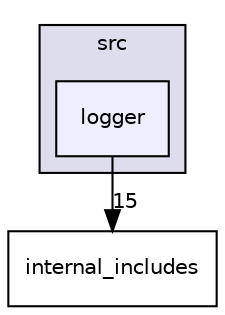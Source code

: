 digraph "src/logger" {
  compound=true
  node [ fontsize="10", fontname="Helvetica"];
  edge [ labelfontsize="10", labelfontname="Helvetica"];
  subgraph clusterdir_68267d1309a1af8e8297ef4c3efbcdba {
    graph [ bgcolor="#ddddee", pencolor="black", label="src" fontname="Helvetica", fontsize="10", URL="dir_68267d1309a1af8e8297ef4c3efbcdba.html"]
  dir_ffde1fbcaa8d6b0d34e29c3bddf7a801 [shape=box, label="logger", style="filled", fillcolor="#eeeeff", pencolor="black", URL="dir_ffde1fbcaa8d6b0d34e29c3bddf7a801.html"];
  }
  dir_2172085e7141dfb2a1a9549dec600e64 [shape=box label="internal_includes" URL="dir_2172085e7141dfb2a1a9549dec600e64.html"];
  dir_ffde1fbcaa8d6b0d34e29c3bddf7a801->dir_2172085e7141dfb2a1a9549dec600e64 [headlabel="15", labeldistance=1.5 headhref="dir_000013_000012.html"];
}
